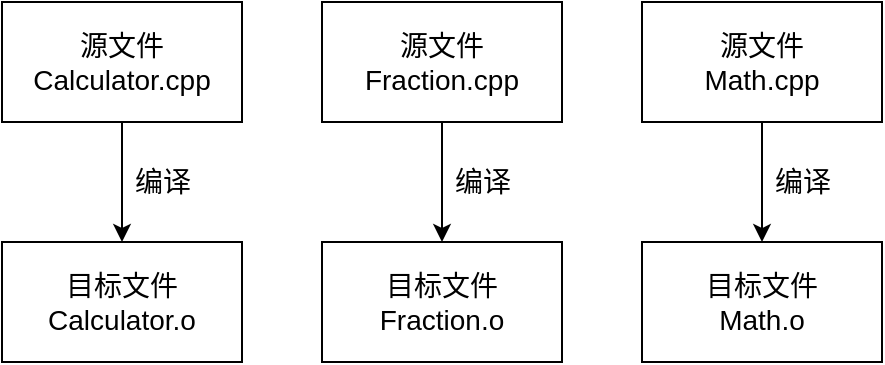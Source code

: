 <mxfile version="21.2.8" type="device">
  <diagram name="Page-1" id="JR1qDSS7-Tm4AN7cza2m">
    <mxGraphModel dx="600" dy="1551" grid="1" gridSize="10" guides="1" tooltips="1" connect="1" arrows="1" fold="1" page="1" pageScale="1" pageWidth="827" pageHeight="1169" math="0" shadow="0">
      <root>
        <mxCell id="0" />
        <mxCell id="1" parent="0" />
        <mxCell id="1uYBjtJfFQ89ALHvVYMt-3" style="edgeStyle=orthogonalEdgeStyle;rounded=0;orthogonalLoop=1;jettySize=auto;html=1;exitX=0.5;exitY=1;exitDx=0;exitDy=0;entryX=0.5;entryY=0;entryDx=0;entryDy=0;" edge="1" parent="1" source="_1ZS8pvKhJVKjdCFND8f-1" target="1uYBjtJfFQ89ALHvVYMt-2">
          <mxGeometry relative="1" as="geometry" />
        </mxCell>
        <mxCell id="1uYBjtJfFQ89ALHvVYMt-10" value="编译" style="edgeLabel;html=1;align=center;verticalAlign=middle;resizable=0;points=[];labelBackgroundColor=none;fontSize=14;" vertex="1" connectable="0" parent="1uYBjtJfFQ89ALHvVYMt-3">
          <mxGeometry x="0.169" y="-2" relative="1" as="geometry">
            <mxPoint x="22" y="-5" as="offset" />
          </mxGeometry>
        </mxCell>
        <mxCell id="_1ZS8pvKhJVKjdCFND8f-1" value="&lt;font style=&quot;font-size: 14px;&quot;&gt;源文件&lt;br&gt;Calculator.cpp&lt;/font&gt;" style="rounded=0;whiteSpace=wrap;html=1;fillColor=none;" parent="1" vertex="1">
          <mxGeometry x="120" y="-1080" width="120" height="60" as="geometry" />
        </mxCell>
        <mxCell id="1uYBjtJfFQ89ALHvVYMt-2" value="&lt;font style=&quot;font-size: 14px;&quot;&gt;目标文件&lt;br&gt;Calculator.o&lt;/font&gt;" style="rounded=0;whiteSpace=wrap;html=1;fillColor=none;" vertex="1" parent="1">
          <mxGeometry x="120" y="-960" width="120" height="60" as="geometry" />
        </mxCell>
        <mxCell id="1uYBjtJfFQ89ALHvVYMt-14" style="edgeStyle=orthogonalEdgeStyle;rounded=0;orthogonalLoop=1;jettySize=auto;html=1;exitX=0.5;exitY=1;exitDx=0;exitDy=0;entryX=0.5;entryY=0;entryDx=0;entryDy=0;" edge="1" parent="1" source="1uYBjtJfFQ89ALHvVYMt-16" target="1uYBjtJfFQ89ALHvVYMt-17">
          <mxGeometry relative="1" as="geometry" />
        </mxCell>
        <mxCell id="1uYBjtJfFQ89ALHvVYMt-15" value="编译" style="edgeLabel;html=1;align=center;verticalAlign=middle;resizable=0;points=[];labelBackgroundColor=none;fontSize=14;" vertex="1" connectable="0" parent="1uYBjtJfFQ89ALHvVYMt-14">
          <mxGeometry x="0.169" y="-2" relative="1" as="geometry">
            <mxPoint x="22" y="-5" as="offset" />
          </mxGeometry>
        </mxCell>
        <mxCell id="1uYBjtJfFQ89ALHvVYMt-16" value="&lt;font style=&quot;font-size: 14px;&quot;&gt;源文件&lt;br&gt;Fraction.cpp&lt;/font&gt;" style="rounded=0;whiteSpace=wrap;html=1;fillColor=none;" vertex="1" parent="1">
          <mxGeometry x="280" y="-1080" width="120" height="60" as="geometry" />
        </mxCell>
        <mxCell id="1uYBjtJfFQ89ALHvVYMt-17" value="&lt;font style=&quot;font-size: 14px;&quot;&gt;目标文件&lt;br&gt;Fraction.o&lt;/font&gt;" style="rounded=0;whiteSpace=wrap;html=1;fillColor=none;" vertex="1" parent="1">
          <mxGeometry x="280" y="-960" width="120" height="60" as="geometry" />
        </mxCell>
        <mxCell id="1uYBjtJfFQ89ALHvVYMt-18" style="edgeStyle=orthogonalEdgeStyle;rounded=0;orthogonalLoop=1;jettySize=auto;html=1;exitX=0.5;exitY=1;exitDx=0;exitDy=0;entryX=0.5;entryY=0;entryDx=0;entryDy=0;" edge="1" parent="1" source="1uYBjtJfFQ89ALHvVYMt-20" target="1uYBjtJfFQ89ALHvVYMt-21">
          <mxGeometry relative="1" as="geometry" />
        </mxCell>
        <mxCell id="1uYBjtJfFQ89ALHvVYMt-19" value="编译" style="edgeLabel;html=1;align=center;verticalAlign=middle;resizable=0;points=[];labelBackgroundColor=none;fontSize=14;" vertex="1" connectable="0" parent="1uYBjtJfFQ89ALHvVYMt-18">
          <mxGeometry x="0.169" y="-2" relative="1" as="geometry">
            <mxPoint x="22" y="-5" as="offset" />
          </mxGeometry>
        </mxCell>
        <mxCell id="1uYBjtJfFQ89ALHvVYMt-20" value="&lt;font style=&quot;font-size: 14px;&quot;&gt;源文件&lt;br&gt;Math.cpp&lt;/font&gt;" style="rounded=0;whiteSpace=wrap;html=1;fillColor=none;" vertex="1" parent="1">
          <mxGeometry x="440" y="-1080" width="120" height="60" as="geometry" />
        </mxCell>
        <mxCell id="1uYBjtJfFQ89ALHvVYMt-21" value="&lt;font style=&quot;font-size: 14px;&quot;&gt;目标文件&lt;br&gt;Math.o&lt;/font&gt;" style="rounded=0;whiteSpace=wrap;html=1;fillColor=none;" vertex="1" parent="1">
          <mxGeometry x="440" y="-960" width="120" height="60" as="geometry" />
        </mxCell>
      </root>
    </mxGraphModel>
  </diagram>
</mxfile>

